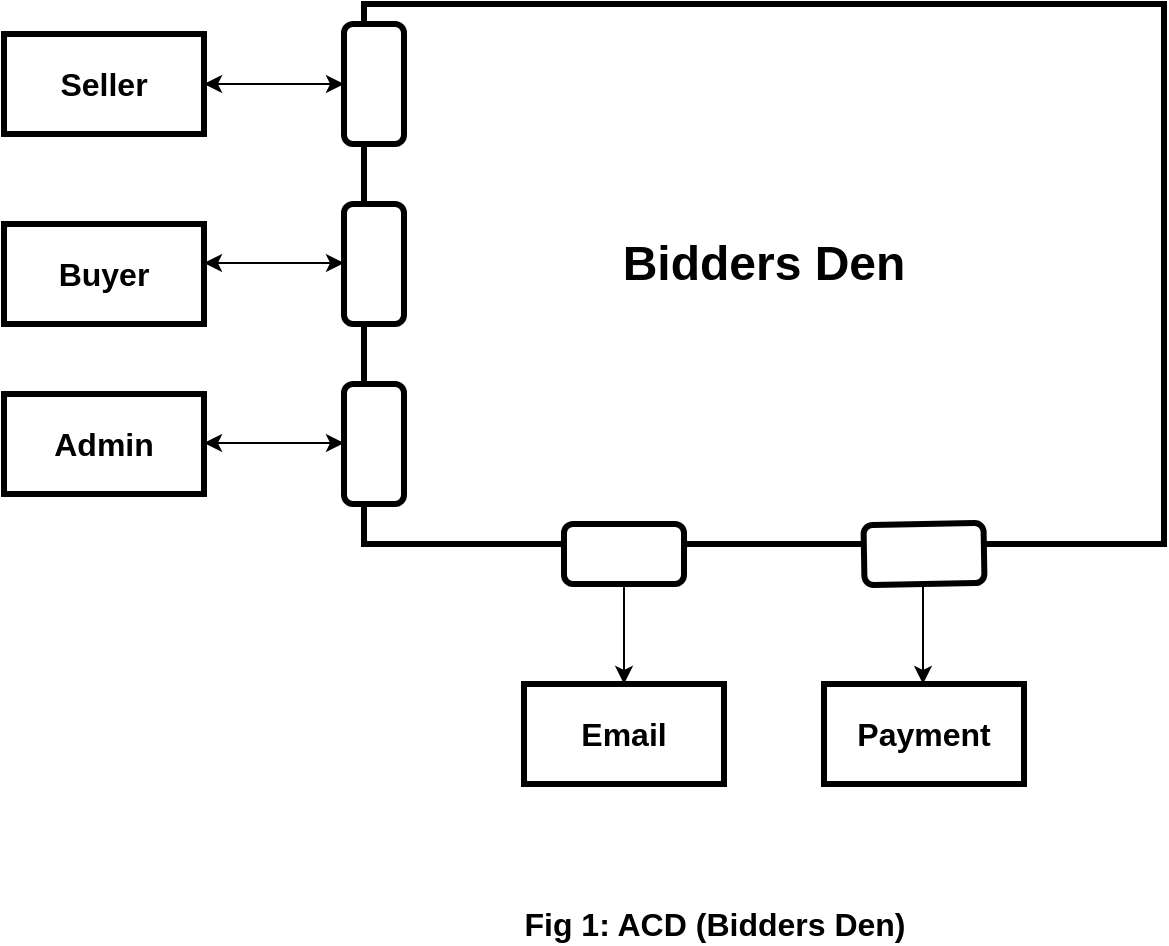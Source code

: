 <mxfile version="16.6.6" type="github" pages="3">
  <diagram id="RdX9zCuVIToXpnvK45Qo" name="Page-1">
    <mxGraphModel dx="782" dy="411" grid="1" gridSize="10" guides="1" tooltips="1" connect="1" arrows="1" fold="1" page="1" pageScale="1" pageWidth="850" pageHeight="1100" math="0" shadow="0">
      <root>
        <mxCell id="0" />
        <mxCell id="1" parent="0" />
        <mxCell id="8wg1ckuhnU_KNkpjRGYF-1" value="" style="rounded=0;whiteSpace=wrap;html=1;strokeWidth=3;" vertex="1" parent="1">
          <mxGeometry x="280" y="120" width="400" height="270" as="geometry" />
        </mxCell>
        <mxCell id="8wg1ckuhnU_KNkpjRGYF-4" value="" style="rounded=1;whiteSpace=wrap;html=1;strokeWidth=3;rotation=-90;" vertex="1" parent="1">
          <mxGeometry x="255" y="145" width="60" height="30" as="geometry" />
        </mxCell>
        <mxCell id="8wg1ckuhnU_KNkpjRGYF-5" value="" style="rounded=1;whiteSpace=wrap;html=1;strokeWidth=3;rotation=-90;" vertex="1" parent="1">
          <mxGeometry x="255" y="235" width="60" height="30" as="geometry" />
        </mxCell>
        <mxCell id="8wg1ckuhnU_KNkpjRGYF-6" value="" style="rounded=1;whiteSpace=wrap;html=1;strokeWidth=3;rotation=-90;" vertex="1" parent="1">
          <mxGeometry x="255" y="325" width="60" height="30" as="geometry" />
        </mxCell>
        <mxCell id="8wg1ckuhnU_KNkpjRGYF-7" value="" style="rounded=1;whiteSpace=wrap;html=1;strokeWidth=3;rotation=-180;" vertex="1" parent="1">
          <mxGeometry x="380" y="380" width="60" height="30" as="geometry" />
        </mxCell>
        <mxCell id="8wg1ckuhnU_KNkpjRGYF-8" value="" style="rounded=1;whiteSpace=wrap;html=1;strokeWidth=3;rotation=-181;" vertex="1" parent="1">
          <mxGeometry x="530" y="380" width="60" height="30" as="geometry" />
        </mxCell>
        <mxCell id="8wg1ckuhnU_KNkpjRGYF-9" value="" style="endArrow=classic;startArrow=classic;html=1;rounded=0;" edge="1" parent="1">
          <mxGeometry width="50" height="50" relative="1" as="geometry">
            <mxPoint x="200" y="160" as="sourcePoint" />
            <mxPoint x="270" y="160" as="targetPoint" />
          </mxGeometry>
        </mxCell>
        <mxCell id="8wg1ckuhnU_KNkpjRGYF-10" value="" style="endArrow=classic;startArrow=classic;html=1;rounded=0;" edge="1" parent="1">
          <mxGeometry width="50" height="50" relative="1" as="geometry">
            <mxPoint x="200" y="249.5" as="sourcePoint" />
            <mxPoint x="270" y="249.5" as="targetPoint" />
          </mxGeometry>
        </mxCell>
        <mxCell id="8wg1ckuhnU_KNkpjRGYF-11" value="" style="endArrow=classic;startArrow=classic;html=1;rounded=0;" edge="1" parent="1">
          <mxGeometry width="50" height="50" relative="1" as="geometry">
            <mxPoint x="200" y="339.5" as="sourcePoint" />
            <mxPoint x="270" y="339.5" as="targetPoint" />
          </mxGeometry>
        </mxCell>
        <mxCell id="8wg1ckuhnU_KNkpjRGYF-14" value="&lt;font style=&quot;font-size: 16px&quot;&gt;&lt;b&gt;Seller&lt;/b&gt;&lt;/font&gt;" style="rounded=0;whiteSpace=wrap;html=1;strokeWidth=3;" vertex="1" parent="1">
          <mxGeometry x="100" y="135" width="100" height="50" as="geometry" />
        </mxCell>
        <mxCell id="8wg1ckuhnU_KNkpjRGYF-15" value="&lt;font style=&quot;font-size: 16px&quot;&gt;&lt;b&gt;Buyer&lt;/b&gt;&lt;/font&gt;" style="rounded=0;whiteSpace=wrap;html=1;strokeWidth=3;" vertex="1" parent="1">
          <mxGeometry x="100" y="230" width="100" height="50" as="geometry" />
        </mxCell>
        <mxCell id="8wg1ckuhnU_KNkpjRGYF-16" value="&lt;font style=&quot;font-size: 16px&quot;&gt;&lt;b&gt;Admin&lt;/b&gt;&lt;/font&gt;" style="rounded=0;whiteSpace=wrap;html=1;strokeWidth=3;" vertex="1" parent="1">
          <mxGeometry x="100" y="315" width="100" height="50" as="geometry" />
        </mxCell>
        <mxCell id="8wg1ckuhnU_KNkpjRGYF-17" value="&lt;font style=&quot;font-size: 16px&quot;&gt;&lt;b&gt;Email&lt;/b&gt;&lt;/font&gt;" style="rounded=0;whiteSpace=wrap;html=1;strokeWidth=3;" vertex="1" parent="1">
          <mxGeometry x="360" y="460" width="100" height="50" as="geometry" />
        </mxCell>
        <mxCell id="8wg1ckuhnU_KNkpjRGYF-18" value="&lt;font style=&quot;font-size: 16px&quot;&gt;&lt;b&gt;Payment&lt;/b&gt;&lt;/font&gt;" style="rounded=0;whiteSpace=wrap;html=1;strokeWidth=3;" vertex="1" parent="1">
          <mxGeometry x="510" y="460" width="100" height="50" as="geometry" />
        </mxCell>
        <mxCell id="8wg1ckuhnU_KNkpjRGYF-19" value="&lt;font size=&quot;1&quot;&gt;&lt;b style=&quot;font-size: 24px&quot;&gt;Bidders Den&lt;/b&gt;&lt;/font&gt;" style="text;html=1;strokeColor=none;fillColor=none;align=center;verticalAlign=middle;whiteSpace=wrap;rounded=0;" vertex="1" parent="1">
          <mxGeometry x="380" y="200" width="200" height="100" as="geometry" />
        </mxCell>
        <mxCell id="8wg1ckuhnU_KNkpjRGYF-20" value="&lt;b&gt;Fig 1: ACD (Bidders Den)&lt;/b&gt;" style="text;html=1;align=center;verticalAlign=middle;resizable=0;points=[];autosize=1;strokeColor=none;fillColor=none;fontSize=16;" vertex="1" parent="1">
          <mxGeometry x="350" y="570" width="210" height="20" as="geometry" />
        </mxCell>
        <mxCell id="Pvbd4mxjyz_0vIKI9ohk-2" value="" style="endArrow=classic;html=1;rounded=0;fontSize=16;exitX=0.5;exitY=0;exitDx=0;exitDy=0;entryX=0.5;entryY=0;entryDx=0;entryDy=0;" edge="1" parent="1" source="8wg1ckuhnU_KNkpjRGYF-7" target="8wg1ckuhnU_KNkpjRGYF-17">
          <mxGeometry width="50" height="50" relative="1" as="geometry">
            <mxPoint x="380" y="490" as="sourcePoint" />
            <mxPoint x="430" y="440" as="targetPoint" />
          </mxGeometry>
        </mxCell>
        <mxCell id="Pvbd4mxjyz_0vIKI9ohk-3" value="" style="endArrow=classic;html=1;rounded=0;fontSize=16;exitX=0.5;exitY=0;exitDx=0;exitDy=0;entryX=0.5;entryY=0;entryDx=0;entryDy=0;" edge="1" parent="1">
          <mxGeometry width="50" height="50" relative="1" as="geometry">
            <mxPoint x="559.5" y="410" as="sourcePoint" />
            <mxPoint x="559.5" y="460" as="targetPoint" />
          </mxGeometry>
        </mxCell>
      </root>
    </mxGraphModel>
  </diagram>
  <diagram id="Yuyb1-bD-arVzo3podxE" name="Page-2">
    <mxGraphModel dx="782" dy="1511" grid="1" gridSize="10" guides="1" tooltips="1" connect="1" arrows="1" fold="1" page="1" pageScale="1" pageWidth="850" pageHeight="1100" math="0" shadow="0">
      <root>
        <mxCell id="sNGlgI21Fsl1iiHM2wTL-0" />
        <mxCell id="sNGlgI21Fsl1iiHM2wTL-1" parent="sNGlgI21Fsl1iiHM2wTL-0" />
        <mxCell id="Ip2vpgf8jwFQ9EYF24lj-0" value="&lt;b&gt;Publisher&lt;/b&gt;" style="rounded=0;whiteSpace=wrap;html=1;fontSize=16;strokeWidth=3;" vertex="1" parent="sNGlgI21Fsl1iiHM2wTL-1">
          <mxGeometry x="40" y="170" width="100" height="60" as="geometry" />
        </mxCell>
        <mxCell id="Ip2vpgf8jwFQ9EYF24lj-1" value="" style="rounded=0;whiteSpace=wrap;html=1;fontSize=16;strokeWidth=3;" vertex="1" parent="sNGlgI21Fsl1iiHM2wTL-1">
          <mxGeometry x="380" y="170" width="100" height="60" as="geometry" />
        </mxCell>
        <mxCell id="Ip2vpgf8jwFQ9EYF24lj-2" value="&lt;b&gt;Subscriber&lt;/b&gt;" style="rounded=0;whiteSpace=wrap;html=1;fontSize=16;strokeWidth=3;" vertex="1" parent="sNGlgI21Fsl1iiHM2wTL-1">
          <mxGeometry x="720" width="100" height="60" as="geometry" />
        </mxCell>
        <mxCell id="Ip2vpgf8jwFQ9EYF24lj-3" value="&lt;b&gt;Subscriber&lt;/b&gt;" style="rounded=0;whiteSpace=wrap;html=1;fontSize=16;strokeWidth=3;" vertex="1" parent="sNGlgI21Fsl1iiHM2wTL-1">
          <mxGeometry x="720" y="170" width="100" height="60" as="geometry" />
        </mxCell>
        <mxCell id="Ip2vpgf8jwFQ9EYF24lj-4" value="&lt;b&gt;Subscriber&lt;/b&gt;" style="rounded=0;whiteSpace=wrap;html=1;fontSize=16;strokeWidth=3;" vertex="1" parent="sNGlgI21Fsl1iiHM2wTL-1">
          <mxGeometry x="720" y="340" width="100" height="60" as="geometry" />
        </mxCell>
        <mxCell id="Ip2vpgf8jwFQ9EYF24lj-5" value="" style="shape=cylinder3;whiteSpace=wrap;html=1;boundedLbl=1;backgroundOutline=1;size=15;fontSize=16;strokeWidth=3;rotation=90;" vertex="1" parent="sNGlgI21Fsl1iiHM2wTL-1">
          <mxGeometry x="250" y="140" width="20" height="120" as="geometry" />
        </mxCell>
        <mxCell id="Ip2vpgf8jwFQ9EYF24lj-7" value="" style="shape=cylinder3;whiteSpace=wrap;html=1;boundedLbl=1;backgroundOutline=1;size=15;fontSize=16;strokeWidth=3;rotation=90;" vertex="1" parent="sNGlgI21Fsl1iiHM2wTL-1">
          <mxGeometry x="590" y="140" width="20" height="120" as="geometry" />
        </mxCell>
        <mxCell id="Ip2vpgf8jwFQ9EYF24lj-8" value="" style="endArrow=classic;html=1;rounded=0;fontSize=16;entryX=0.5;entryY=1;entryDx=0;entryDy=0;entryPerimeter=0;" edge="1" parent="sNGlgI21Fsl1iiHM2wTL-1" target="Ip2vpgf8jwFQ9EYF24lj-5">
          <mxGeometry width="50" height="50" relative="1" as="geometry">
            <mxPoint x="140" y="200" as="sourcePoint" />
            <mxPoint x="190" y="160" as="targetPoint" />
          </mxGeometry>
        </mxCell>
        <mxCell id="Ip2vpgf8jwFQ9EYF24lj-9" value="" style="endArrow=classic;html=1;rounded=0;fontSize=16;exitX=0.5;exitY=0;exitDx=0;exitDy=0;exitPerimeter=0;" edge="1" parent="sNGlgI21Fsl1iiHM2wTL-1" source="Ip2vpgf8jwFQ9EYF24lj-5">
          <mxGeometry width="50" height="50" relative="1" as="geometry">
            <mxPoint x="330" y="200" as="sourcePoint" />
            <mxPoint x="380" y="200" as="targetPoint" />
          </mxGeometry>
        </mxCell>
        <mxCell id="Ip2vpgf8jwFQ9EYF24lj-10" value="" style="endArrow=classic;html=1;rounded=0;fontSize=16;entryX=0.5;entryY=1;entryDx=0;entryDy=0;entryPerimeter=0;exitX=1;exitY=0.5;exitDx=0;exitDy=0;" edge="1" parent="sNGlgI21Fsl1iiHM2wTL-1" source="Ip2vpgf8jwFQ9EYF24lj-1">
          <mxGeometry width="50" height="50" relative="1" as="geometry">
            <mxPoint x="490" y="200" as="sourcePoint" />
            <mxPoint x="540" y="200" as="targetPoint" />
          </mxGeometry>
        </mxCell>
        <mxCell id="Ip2vpgf8jwFQ9EYF24lj-11" value="" style="endArrow=classic;html=1;rounded=0;fontSize=16;entryX=0.5;entryY=1;entryDx=0;entryDy=0;entryPerimeter=0;exitX=1;exitY=0.5;exitDx=0;exitDy=0;" edge="1" parent="sNGlgI21Fsl1iiHM2wTL-1">
          <mxGeometry width="50" height="50" relative="1" as="geometry">
            <mxPoint x="660" y="199.5" as="sourcePoint" />
            <mxPoint x="720" y="199.5" as="targetPoint" />
          </mxGeometry>
        </mxCell>
        <mxCell id="Ip2vpgf8jwFQ9EYF24lj-12" value="" style="endArrow=classic;html=1;rounded=0;fontSize=16;entryX=0;entryY=0.5;entryDx=0;entryDy=0;" edge="1" parent="sNGlgI21Fsl1iiHM2wTL-1" target="Ip2vpgf8jwFQ9EYF24lj-2">
          <mxGeometry width="50" height="50" relative="1" as="geometry">
            <mxPoint x="660" y="200" as="sourcePoint" />
            <mxPoint x="730" y="209.5" as="targetPoint" />
          </mxGeometry>
        </mxCell>
        <mxCell id="Ip2vpgf8jwFQ9EYF24lj-13" value="" style="endArrow=classic;html=1;rounded=0;fontSize=16;entryX=0;entryY=0.5;entryDx=0;entryDy=0;exitX=0.5;exitY=0;exitDx=0;exitDy=0;exitPerimeter=0;" edge="1" parent="sNGlgI21Fsl1iiHM2wTL-1" source="Ip2vpgf8jwFQ9EYF24lj-7" target="Ip2vpgf8jwFQ9EYF24lj-4">
          <mxGeometry width="50" height="50" relative="1" as="geometry">
            <mxPoint x="670" y="210" as="sourcePoint" />
            <mxPoint x="730" y="40" as="targetPoint" />
          </mxGeometry>
        </mxCell>
        <mxCell id="Ip2vpgf8jwFQ9EYF24lj-14" value="&lt;b&gt;Message Broker&lt;/b&gt;" style="text;html=1;strokeColor=none;fillColor=none;align=center;verticalAlign=middle;whiteSpace=wrap;rounded=0;fontSize=16;" vertex="1" parent="sNGlgI21Fsl1iiHM2wTL-1">
          <mxGeometry x="400" y="185" width="60" height="30" as="geometry" />
        </mxCell>
        <mxCell id="Ip2vpgf8jwFQ9EYF24lj-15" value="&lt;font style=&quot;font-size: 9px&quot;&gt;&lt;b&gt;input channel&lt;/b&gt;&lt;/font&gt;" style="text;html=1;strokeColor=none;fillColor=none;align=center;verticalAlign=middle;whiteSpace=wrap;rounded=0;fontSize=16;" vertex="1" parent="sNGlgI21Fsl1iiHM2wTL-1">
          <mxGeometry x="210" y="185" width="80" height="30" as="geometry" />
        </mxCell>
        <mxCell id="Ip2vpgf8jwFQ9EYF24lj-16" value="&lt;font style=&quot;font-size: 9px&quot;&gt;&lt;b&gt;output channel&lt;/b&gt;&lt;/font&gt;" style="text;html=1;strokeColor=none;fillColor=none;align=center;verticalAlign=middle;whiteSpace=wrap;rounded=0;fontSize=16;" vertex="1" parent="sNGlgI21Fsl1iiHM2wTL-1">
          <mxGeometry x="550" y="185" width="80" height="30" as="geometry" />
        </mxCell>
        <mxCell id="Ip2vpgf8jwFQ9EYF24lj-17" value="&lt;font style=&quot;font-size: 17px&quot;&gt;&lt;b&gt;Fig 2: Archetype ( Publish- Subscriber + Broker Pattern)&lt;/b&gt;&lt;/font&gt;" style="text;html=1;align=center;verticalAlign=middle;resizable=0;points=[];autosize=1;strokeColor=none;fillColor=none;fontSize=9;" vertex="1" parent="sNGlgI21Fsl1iiHM2wTL-1">
          <mxGeometry x="160" y="430" width="470" height="20" as="geometry" />
        </mxCell>
      </root>
    </mxGraphModel>
  </diagram>
  <diagram id="jucTaRXSXpbmEpQ_w2mj" name="Page-3">
    <mxGraphModel dx="782" dy="411" grid="1" gridSize="10" guides="1" tooltips="1" connect="1" arrows="1" fold="1" page="1" pageScale="1" pageWidth="850" pageHeight="1100" math="0" shadow="0">
      <root>
        <mxCell id="-YutO_EF1KYmToRe50TH-0" />
        <mxCell id="-YutO_EF1KYmToRe50TH-1" parent="-YutO_EF1KYmToRe50TH-0" />
        <mxCell id="-YutO_EF1KYmToRe50TH-2" value="&lt;b&gt;Controller&lt;/b&gt;" style="rounded=0;whiteSpace=wrap;html=1;fontSize=17;strokeWidth=3;" vertex="1" parent="-YutO_EF1KYmToRe50TH-1">
          <mxGeometry x="490" y="240" width="120" height="50" as="geometry" />
        </mxCell>
        <mxCell id="-YutO_EF1KYmToRe50TH-3" value="&lt;b&gt;Model&lt;/b&gt;" style="rounded=0;whiteSpace=wrap;html=1;fontSize=17;strokeWidth=3;" vertex="1" parent="-YutO_EF1KYmToRe50TH-1">
          <mxGeometry x="310" y="50" width="120" height="50" as="geometry" />
        </mxCell>
        <mxCell id="-YutO_EF1KYmToRe50TH-4" value="&lt;b&gt;View&lt;/b&gt;" style="rounded=0;whiteSpace=wrap;html=1;fontSize=17;strokeWidth=3;" vertex="1" parent="-YutO_EF1KYmToRe50TH-1">
          <mxGeometry x="110" y="240" width="120" height="50" as="geometry" />
        </mxCell>
        <mxCell id="-YutO_EF1KYmToRe50TH-5" value="&lt;b&gt;&lt;font style=&quot;font-size: 16px&quot;&gt;User&lt;/font&gt;&lt;/b&gt;" style="shape=umlActor;verticalLabelPosition=bottom;verticalAlign=top;html=1;outlineConnect=0;fontSize=17;strokeWidth=3;" vertex="1" parent="-YutO_EF1KYmToRe50TH-1">
          <mxGeometry x="345" y="430" width="30" height="60" as="geometry" />
        </mxCell>
        <mxCell id="-YutO_EF1KYmToRe50TH-10" value="" style="endArrow=none;html=1;rounded=0;fontSize=16;" edge="1" parent="-YutO_EF1KYmToRe50TH-1">
          <mxGeometry width="50" height="50" relative="1" as="geometry">
            <mxPoint x="170" y="130" as="sourcePoint" />
            <mxPoint x="310" y="70" as="targetPoint" />
            <Array as="points">
              <mxPoint x="170" y="70" />
            </Array>
          </mxGeometry>
        </mxCell>
        <mxCell id="-YutO_EF1KYmToRe50TH-14" style="edgeStyle=orthogonalEdgeStyle;rounded=0;orthogonalLoop=1;jettySize=auto;html=1;entryX=0.5;entryY=0;entryDx=0;entryDy=0;fontSize=16;" edge="1" parent="-YutO_EF1KYmToRe50TH-1" source="-YutO_EF1KYmToRe50TH-13" target="-YutO_EF1KYmToRe50TH-4">
          <mxGeometry relative="1" as="geometry" />
        </mxCell>
        <mxCell id="-YutO_EF1KYmToRe50TH-13" value="&lt;b&gt;Updates&lt;/b&gt;" style="text;html=1;align=center;verticalAlign=middle;resizable=0;points=[];autosize=1;strokeColor=none;fillColor=none;fontSize=16;" vertex="1" parent="-YutO_EF1KYmToRe50TH-1">
          <mxGeometry x="130" y="130" width="80" height="20" as="geometry" />
        </mxCell>
        <mxCell id="-YutO_EF1KYmToRe50TH-16" value="" style="endArrow=none;html=1;rounded=0;fontSize=16;" edge="1" parent="-YutO_EF1KYmToRe50TH-1">
          <mxGeometry width="50" height="50" relative="1" as="geometry">
            <mxPoint x="550" y="240" as="sourcePoint" />
            <mxPoint x="550" y="150" as="targetPoint" />
          </mxGeometry>
        </mxCell>
        <mxCell id="-YutO_EF1KYmToRe50TH-18" style="edgeStyle=orthogonalEdgeStyle;rounded=0;orthogonalLoop=1;jettySize=auto;html=1;fontSize=16;" edge="1" parent="-YutO_EF1KYmToRe50TH-1" source="-YutO_EF1KYmToRe50TH-17" target="-YutO_EF1KYmToRe50TH-3">
          <mxGeometry relative="1" as="geometry">
            <mxPoint x="440" y="70" as="targetPoint" />
            <Array as="points">
              <mxPoint x="550" y="70" />
            </Array>
          </mxGeometry>
        </mxCell>
        <mxCell id="-YutO_EF1KYmToRe50TH-17" value="&lt;b&gt;Manipulates&lt;/b&gt;" style="text;html=1;align=center;verticalAlign=middle;resizable=0;points=[];autosize=1;strokeColor=none;fillColor=none;fontSize=16;" vertex="1" parent="-YutO_EF1KYmToRe50TH-1">
          <mxGeometry x="495" y="130" width="110" height="20" as="geometry" />
        </mxCell>
        <mxCell id="-YutO_EF1KYmToRe50TH-19" value="" style="endArrow=none;html=1;rounded=0;fontSize=16;entryX=0.433;entryY=1.02;entryDx=0;entryDy=0;entryPerimeter=0;" edge="1" parent="-YutO_EF1KYmToRe50TH-1" target="-YutO_EF1KYmToRe50TH-4">
          <mxGeometry width="50" height="50" relative="1" as="geometry">
            <mxPoint x="220" y="360" as="sourcePoint" />
            <mxPoint x="170" y="290" as="targetPoint" />
          </mxGeometry>
        </mxCell>
        <mxCell id="-YutO_EF1KYmToRe50TH-20" value="&lt;b&gt;Sees&lt;/b&gt;" style="text;html=1;align=center;verticalAlign=middle;resizable=0;points=[];autosize=1;strokeColor=none;fillColor=none;fontSize=16;" vertex="1" parent="-YutO_EF1KYmToRe50TH-1">
          <mxGeometry x="210" y="360" width="50" height="20" as="geometry" />
        </mxCell>
        <mxCell id="-YutO_EF1KYmToRe50TH-21" value="" style="endArrow=classic;html=1;rounded=0;fontSize=16;entryX=0;entryY=0.333;entryDx=0;entryDy=0;entryPerimeter=0;" edge="1" parent="-YutO_EF1KYmToRe50TH-1" source="-YutO_EF1KYmToRe50TH-20" target="-YutO_EF1KYmToRe50TH-5">
          <mxGeometry width="50" height="50" relative="1" as="geometry">
            <mxPoint x="320" y="350" as="sourcePoint" />
            <mxPoint x="390" y="320" as="targetPoint" />
          </mxGeometry>
        </mxCell>
        <mxCell id="-YutO_EF1KYmToRe50TH-22" value="" style="endArrow=none;html=1;rounded=0;fontSize=16;" edge="1" parent="-YutO_EF1KYmToRe50TH-1">
          <mxGeometry width="50" height="50" relative="1" as="geometry">
            <mxPoint x="375" y="450" as="sourcePoint" />
            <mxPoint x="450" y="390" as="targetPoint" />
          </mxGeometry>
        </mxCell>
        <mxCell id="-YutO_EF1KYmToRe50TH-23" value="&lt;b&gt;Uses&lt;/b&gt;" style="text;html=1;align=center;verticalAlign=middle;resizable=0;points=[];autosize=1;strokeColor=none;fillColor=none;fontSize=16;" vertex="1" parent="-YutO_EF1KYmToRe50TH-1">
          <mxGeometry x="430" y="370" width="50" height="20" as="geometry" />
        </mxCell>
        <mxCell id="-YutO_EF1KYmToRe50TH-24" value="" style="endArrow=classic;html=1;rounded=0;fontSize=16;entryX=0.5;entryY=1;entryDx=0;entryDy=0;" edge="1" parent="-YutO_EF1KYmToRe50TH-1" target="-YutO_EF1KYmToRe50TH-2">
          <mxGeometry width="50" height="50" relative="1" as="geometry">
            <mxPoint x="470" y="380" as="sourcePoint" />
            <mxPoint x="520" y="330" as="targetPoint" />
          </mxGeometry>
        </mxCell>
      </root>
    </mxGraphModel>
  </diagram>
</mxfile>

